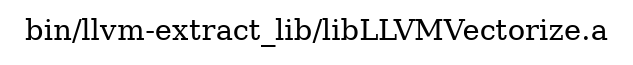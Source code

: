 digraph "bin/llvm-extract_lib/libLLVMVectorize.a" {
	label="bin/llvm-extract_lib/libLLVMVectorize.a";
	rankdir=LR;

}
